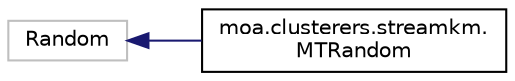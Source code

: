 digraph "Graphical Class Hierarchy"
{
 // LATEX_PDF_SIZE
  edge [fontname="Helvetica",fontsize="10",labelfontname="Helvetica",labelfontsize="10"];
  node [fontname="Helvetica",fontsize="10",shape=record];
  rankdir="LR";
  Node955 [label="Random",height=0.2,width=0.4,color="grey75", fillcolor="white", style="filled",tooltip=" "];
  Node955 -> Node0 [dir="back",color="midnightblue",fontsize="10",style="solid",fontname="Helvetica"];
  Node0 [label="moa.clusterers.streamkm.\lMTRandom",height=0.2,width=0.4,color="black", fillcolor="white", style="filled",URL="$classmoa_1_1clusterers_1_1streamkm_1_1_m_t_random.html",tooltip=" "];
}
